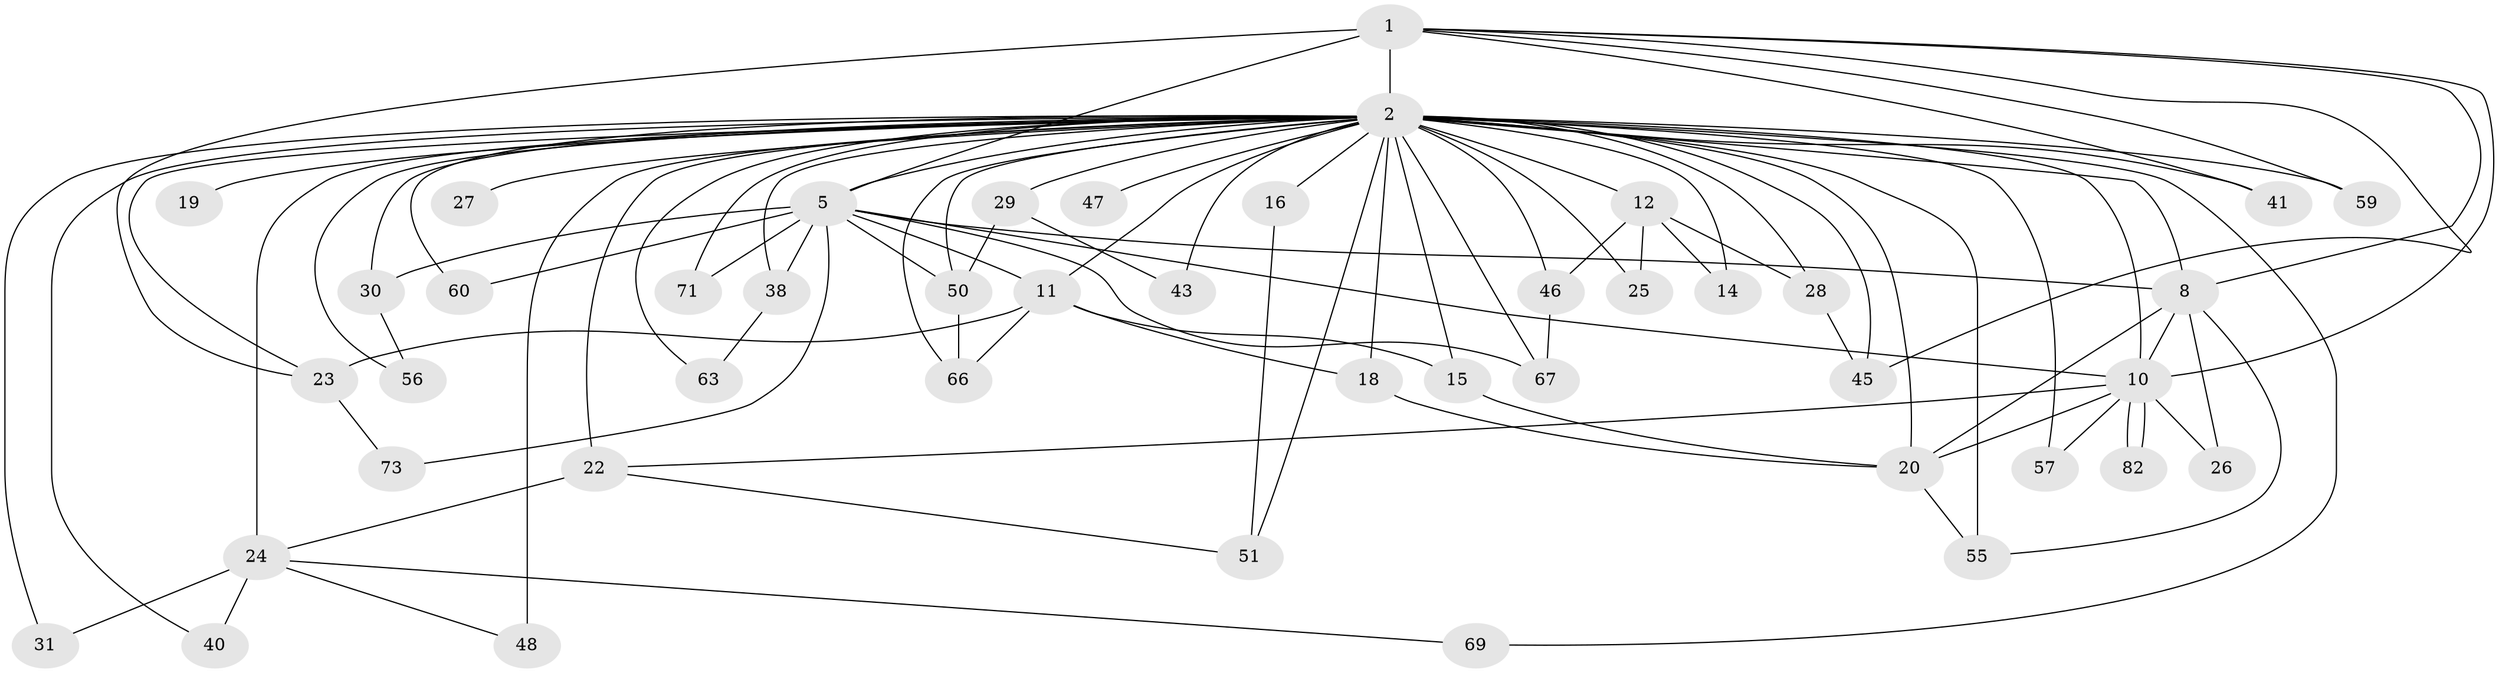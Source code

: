 // original degree distribution, {15: 0.01098901098901099, 21: 0.01098901098901099, 24: 0.01098901098901099, 25: 0.01098901098901099, 18: 0.03296703296703297, 17: 0.01098901098901099, 14: 0.01098901098901099, 19: 0.01098901098901099, 6: 0.03296703296703297, 2: 0.5164835164835165, 3: 0.23076923076923078, 4: 0.04395604395604396, 7: 0.02197802197802198, 5: 0.04395604395604396}
// Generated by graph-tools (version 1.1) at 2025/17/03/04/25 18:17:33]
// undirected, 45 vertices, 94 edges
graph export_dot {
graph [start="1"]
  node [color=gray90,style=filled];
  1;
  2 [super="+78+85+6+9+42+3+34"];
  5 [super="+68+81+37"];
  8 [super="+33+17+61"];
  10 [super="+21"];
  11;
  12;
  14;
  15 [super="+54"];
  16;
  18;
  19;
  20 [super="+62+39"];
  22 [super="+74"];
  23 [super="+35"];
  24;
  25;
  26;
  27;
  28;
  29;
  30 [super="+75"];
  31;
  38;
  40;
  41;
  43;
  45 [super="+80"];
  46;
  47;
  48;
  50;
  51 [super="+65"];
  55 [super="+64"];
  56;
  57;
  59;
  60;
  63;
  66;
  67 [super="+87+76"];
  69;
  71;
  73;
  82;
  1 -- 2 [weight=6];
  1 -- 5 [weight=2];
  1 -- 8 [weight=2];
  1 -- 10;
  1 -- 23;
  1 -- 41;
  1 -- 59;
  1 -- 45;
  2 -- 5 [weight=7];
  2 -- 8 [weight=8];
  2 -- 10 [weight=7];
  2 -- 12 [weight=2];
  2 -- 16 [weight=2];
  2 -- 29 [weight=3];
  2 -- 30 [weight=2];
  2 -- 50;
  2 -- 66;
  2 -- 48 [weight=2];
  2 -- 55;
  2 -- 67 [weight=3];
  2 -- 71;
  2 -- 14;
  2 -- 22 [weight=2];
  2 -- 24 [weight=2];
  2 -- 27;
  2 -- 45 [weight=2];
  2 -- 47 [weight=2];
  2 -- 59 [weight=2];
  2 -- 63;
  2 -- 69;
  2 -- 41;
  2 -- 18;
  2 -- 56;
  2 -- 60;
  2 -- 57;
  2 -- 11;
  2 -- 15;
  2 -- 19;
  2 -- 20 [weight=2];
  2 -- 23 [weight=2];
  2 -- 25;
  2 -- 28;
  2 -- 31;
  2 -- 38;
  2 -- 40;
  2 -- 43;
  2 -- 46;
  2 -- 51;
  5 -- 8;
  5 -- 10 [weight=2];
  5 -- 11;
  5 -- 38;
  5 -- 71;
  5 -- 73;
  5 -- 50;
  5 -- 67;
  5 -- 30;
  5 -- 60;
  8 -- 10 [weight=2];
  8 -- 26;
  8 -- 20;
  8 -- 55;
  10 -- 26;
  10 -- 57;
  10 -- 82;
  10 -- 82;
  10 -- 20;
  10 -- 22;
  11 -- 15;
  11 -- 18;
  11 -- 66;
  11 -- 23;
  12 -- 14;
  12 -- 25;
  12 -- 28;
  12 -- 46;
  15 -- 20;
  16 -- 51;
  18 -- 20;
  20 -- 55;
  22 -- 24;
  22 -- 51;
  23 -- 73;
  24 -- 31;
  24 -- 40;
  24 -- 48;
  24 -- 69;
  28 -- 45;
  29 -- 43;
  29 -- 50;
  30 -- 56;
  38 -- 63;
  46 -- 67;
  50 -- 66;
}
